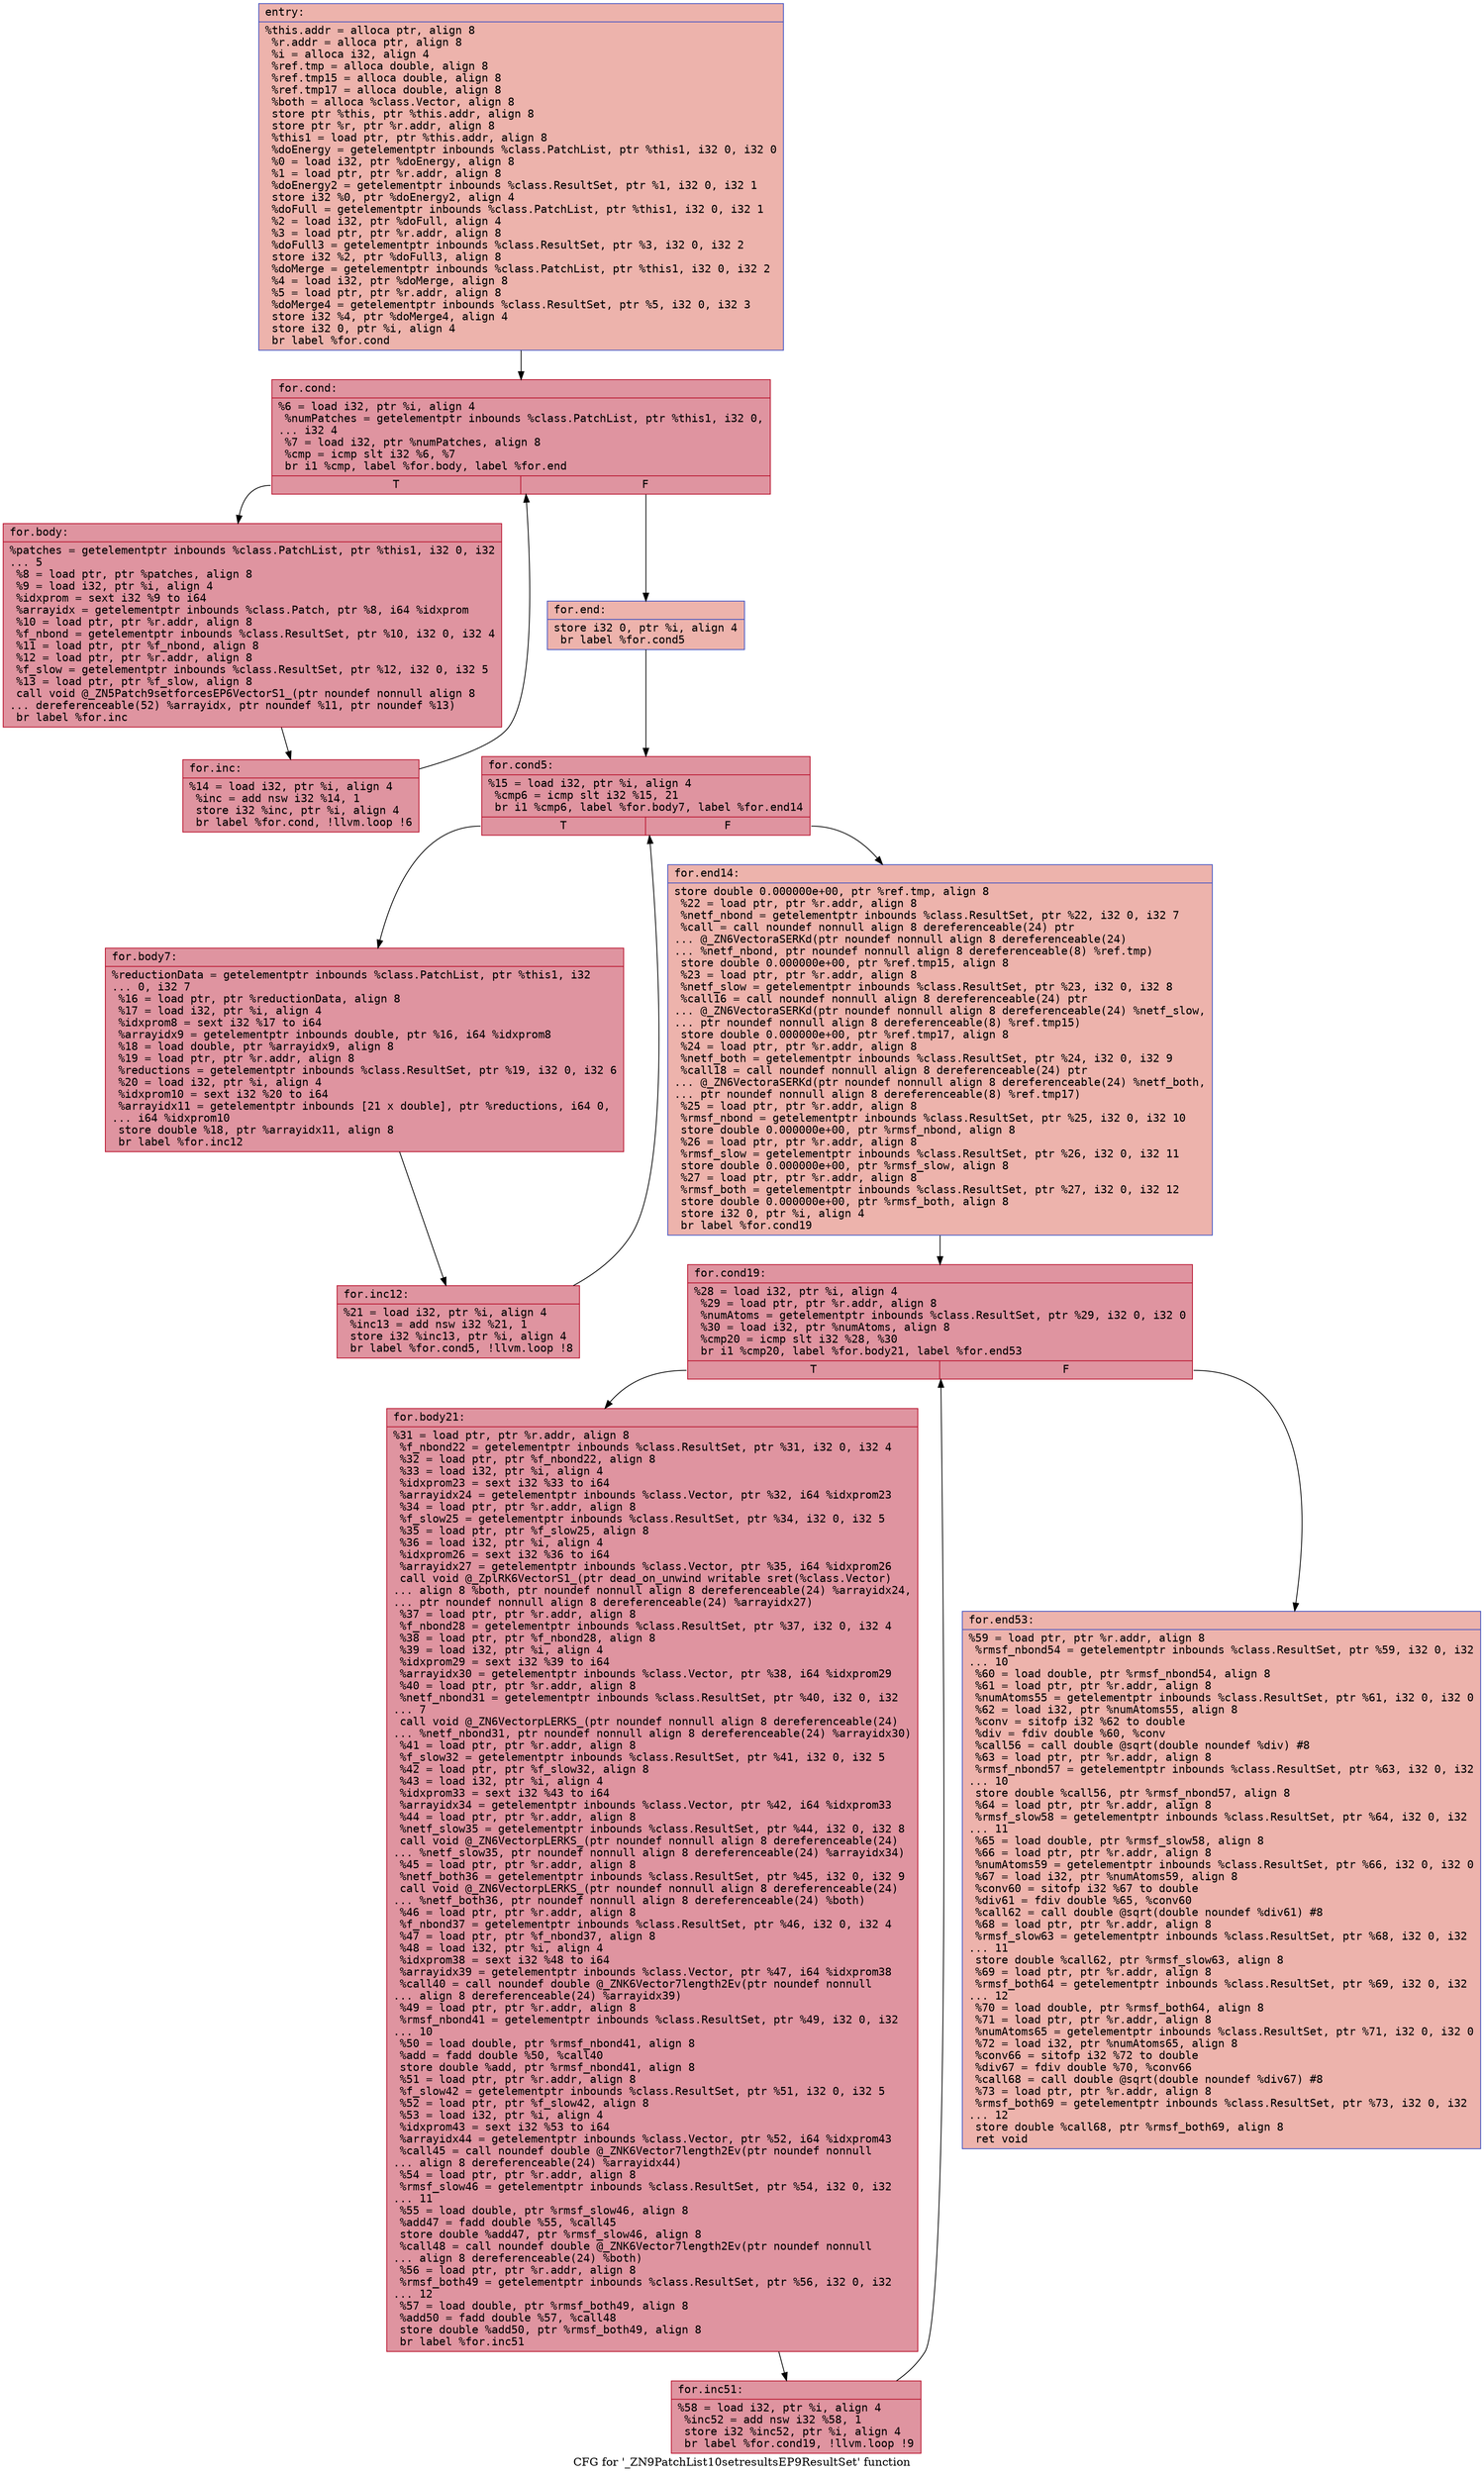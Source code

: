 digraph "CFG for '_ZN9PatchList10setresultsEP9ResultSet' function" {
	label="CFG for '_ZN9PatchList10setresultsEP9ResultSet' function";

	Node0x55cd7f05fcc0 [shape=record,color="#3d50c3ff", style=filled, fillcolor="#d6524470" fontname="Courier",label="{entry:\l|  %this.addr = alloca ptr, align 8\l  %r.addr = alloca ptr, align 8\l  %i = alloca i32, align 4\l  %ref.tmp = alloca double, align 8\l  %ref.tmp15 = alloca double, align 8\l  %ref.tmp17 = alloca double, align 8\l  %both = alloca %class.Vector, align 8\l  store ptr %this, ptr %this.addr, align 8\l  store ptr %r, ptr %r.addr, align 8\l  %this1 = load ptr, ptr %this.addr, align 8\l  %doEnergy = getelementptr inbounds %class.PatchList, ptr %this1, i32 0, i32 0\l  %0 = load i32, ptr %doEnergy, align 8\l  %1 = load ptr, ptr %r.addr, align 8\l  %doEnergy2 = getelementptr inbounds %class.ResultSet, ptr %1, i32 0, i32 1\l  store i32 %0, ptr %doEnergy2, align 4\l  %doFull = getelementptr inbounds %class.PatchList, ptr %this1, i32 0, i32 1\l  %2 = load i32, ptr %doFull, align 4\l  %3 = load ptr, ptr %r.addr, align 8\l  %doFull3 = getelementptr inbounds %class.ResultSet, ptr %3, i32 0, i32 2\l  store i32 %2, ptr %doFull3, align 8\l  %doMerge = getelementptr inbounds %class.PatchList, ptr %this1, i32 0, i32 2\l  %4 = load i32, ptr %doMerge, align 8\l  %5 = load ptr, ptr %r.addr, align 8\l  %doMerge4 = getelementptr inbounds %class.ResultSet, ptr %5, i32 0, i32 3\l  store i32 %4, ptr %doMerge4, align 4\l  store i32 0, ptr %i, align 4\l  br label %for.cond\l}"];
	Node0x55cd7f05fcc0 -> Node0x55cd7f0616a0[tooltip="entry -> for.cond\nProbability 100.00%" ];
	Node0x55cd7f0616a0 [shape=record,color="#b70d28ff", style=filled, fillcolor="#b70d2870" fontname="Courier",label="{for.cond:\l|  %6 = load i32, ptr %i, align 4\l  %numPatches = getelementptr inbounds %class.PatchList, ptr %this1, i32 0,\l... i32 4\l  %7 = load i32, ptr %numPatches, align 8\l  %cmp = icmp slt i32 %6, %7\l  br i1 %cmp, label %for.body, label %for.end\l|{<s0>T|<s1>F}}"];
	Node0x55cd7f0616a0:s0 -> Node0x55cd7f061a30[tooltip="for.cond -> for.body\nProbability 96.88%" ];
	Node0x55cd7f0616a0:s1 -> Node0x55cd7f061ab0[tooltip="for.cond -> for.end\nProbability 3.12%" ];
	Node0x55cd7f061a30 [shape=record,color="#b70d28ff", style=filled, fillcolor="#b70d2870" fontname="Courier",label="{for.body:\l|  %patches = getelementptr inbounds %class.PatchList, ptr %this1, i32 0, i32\l... 5\l  %8 = load ptr, ptr %patches, align 8\l  %9 = load i32, ptr %i, align 4\l  %idxprom = sext i32 %9 to i64\l  %arrayidx = getelementptr inbounds %class.Patch, ptr %8, i64 %idxprom\l  %10 = load ptr, ptr %r.addr, align 8\l  %f_nbond = getelementptr inbounds %class.ResultSet, ptr %10, i32 0, i32 4\l  %11 = load ptr, ptr %f_nbond, align 8\l  %12 = load ptr, ptr %r.addr, align 8\l  %f_slow = getelementptr inbounds %class.ResultSet, ptr %12, i32 0, i32 5\l  %13 = load ptr, ptr %f_slow, align 8\l  call void @_ZN5Patch9setforcesEP6VectorS1_(ptr noundef nonnull align 8\l... dereferenceable(52) %arrayidx, ptr noundef %11, ptr noundef %13)\l  br label %for.inc\l}"];
	Node0x55cd7f061a30 -> Node0x55cd7f062760[tooltip="for.body -> for.inc\nProbability 100.00%" ];
	Node0x55cd7f062760 [shape=record,color="#b70d28ff", style=filled, fillcolor="#b70d2870" fontname="Courier",label="{for.inc:\l|  %14 = load i32, ptr %i, align 4\l  %inc = add nsw i32 %14, 1\l  store i32 %inc, ptr %i, align 4\l  br label %for.cond, !llvm.loop !6\l}"];
	Node0x55cd7f062760 -> Node0x55cd7f0616a0[tooltip="for.inc -> for.cond\nProbability 100.00%" ];
	Node0x55cd7f061ab0 [shape=record,color="#3d50c3ff", style=filled, fillcolor="#d6524470" fontname="Courier",label="{for.end:\l|  store i32 0, ptr %i, align 4\l  br label %for.cond5\l}"];
	Node0x55cd7f061ab0 -> Node0x55cd7f062c30[tooltip="for.end -> for.cond5\nProbability 100.00%" ];
	Node0x55cd7f062c30 [shape=record,color="#b70d28ff", style=filled, fillcolor="#b70d2870" fontname="Courier",label="{for.cond5:\l|  %15 = load i32, ptr %i, align 4\l  %cmp6 = icmp slt i32 %15, 21\l  br i1 %cmp6, label %for.body7, label %for.end14\l|{<s0>T|<s1>F}}"];
	Node0x55cd7f062c30:s0 -> Node0x55cd7f062e50[tooltip="for.cond5 -> for.body7\nProbability 96.88%" ];
	Node0x55cd7f062c30:s1 -> Node0x55cd7f062ed0[tooltip="for.cond5 -> for.end14\nProbability 3.12%" ];
	Node0x55cd7f062e50 [shape=record,color="#b70d28ff", style=filled, fillcolor="#b70d2870" fontname="Courier",label="{for.body7:\l|  %reductionData = getelementptr inbounds %class.PatchList, ptr %this1, i32\l... 0, i32 7\l  %16 = load ptr, ptr %reductionData, align 8\l  %17 = load i32, ptr %i, align 4\l  %idxprom8 = sext i32 %17 to i64\l  %arrayidx9 = getelementptr inbounds double, ptr %16, i64 %idxprom8\l  %18 = load double, ptr %arrayidx9, align 8\l  %19 = load ptr, ptr %r.addr, align 8\l  %reductions = getelementptr inbounds %class.ResultSet, ptr %19, i32 0, i32 6\l  %20 = load i32, ptr %i, align 4\l  %idxprom10 = sext i32 %20 to i64\l  %arrayidx11 = getelementptr inbounds [21 x double], ptr %reductions, i64 0,\l... i64 %idxprom10\l  store double %18, ptr %arrayidx11, align 8\l  br label %for.inc12\l}"];
	Node0x55cd7f062e50 -> Node0x55cd7f063830[tooltip="for.body7 -> for.inc12\nProbability 100.00%" ];
	Node0x55cd7f063830 [shape=record,color="#b70d28ff", style=filled, fillcolor="#b70d2870" fontname="Courier",label="{for.inc12:\l|  %21 = load i32, ptr %i, align 4\l  %inc13 = add nsw i32 %21, 1\l  store i32 %inc13, ptr %i, align 4\l  br label %for.cond5, !llvm.loop !8\l}"];
	Node0x55cd7f063830 -> Node0x55cd7f062c30[tooltip="for.inc12 -> for.cond5\nProbability 100.00%" ];
	Node0x55cd7f062ed0 [shape=record,color="#3d50c3ff", style=filled, fillcolor="#d6524470" fontname="Courier",label="{for.end14:\l|  store double 0.000000e+00, ptr %ref.tmp, align 8\l  %22 = load ptr, ptr %r.addr, align 8\l  %netf_nbond = getelementptr inbounds %class.ResultSet, ptr %22, i32 0, i32 7\l  %call = call noundef nonnull align 8 dereferenceable(24) ptr\l... @_ZN6VectoraSERKd(ptr noundef nonnull align 8 dereferenceable(24)\l... %netf_nbond, ptr noundef nonnull align 8 dereferenceable(8) %ref.tmp)\l  store double 0.000000e+00, ptr %ref.tmp15, align 8\l  %23 = load ptr, ptr %r.addr, align 8\l  %netf_slow = getelementptr inbounds %class.ResultSet, ptr %23, i32 0, i32 8\l  %call16 = call noundef nonnull align 8 dereferenceable(24) ptr\l... @_ZN6VectoraSERKd(ptr noundef nonnull align 8 dereferenceable(24) %netf_slow,\l... ptr noundef nonnull align 8 dereferenceable(8) %ref.tmp15)\l  store double 0.000000e+00, ptr %ref.tmp17, align 8\l  %24 = load ptr, ptr %r.addr, align 8\l  %netf_both = getelementptr inbounds %class.ResultSet, ptr %24, i32 0, i32 9\l  %call18 = call noundef nonnull align 8 dereferenceable(24) ptr\l... @_ZN6VectoraSERKd(ptr noundef nonnull align 8 dereferenceable(24) %netf_both,\l... ptr noundef nonnull align 8 dereferenceable(8) %ref.tmp17)\l  %25 = load ptr, ptr %r.addr, align 8\l  %rmsf_nbond = getelementptr inbounds %class.ResultSet, ptr %25, i32 0, i32 10\l  store double 0.000000e+00, ptr %rmsf_nbond, align 8\l  %26 = load ptr, ptr %r.addr, align 8\l  %rmsf_slow = getelementptr inbounds %class.ResultSet, ptr %26, i32 0, i32 11\l  store double 0.000000e+00, ptr %rmsf_slow, align 8\l  %27 = load ptr, ptr %r.addr, align 8\l  %rmsf_both = getelementptr inbounds %class.ResultSet, ptr %27, i32 0, i32 12\l  store double 0.000000e+00, ptr %rmsf_both, align 8\l  store i32 0, ptr %i, align 4\l  br label %for.cond19\l}"];
	Node0x55cd7f062ed0 -> Node0x55cd7f065570[tooltip="for.end14 -> for.cond19\nProbability 100.00%" ];
	Node0x55cd7f065570 [shape=record,color="#b70d28ff", style=filled, fillcolor="#b70d2870" fontname="Courier",label="{for.cond19:\l|  %28 = load i32, ptr %i, align 4\l  %29 = load ptr, ptr %r.addr, align 8\l  %numAtoms = getelementptr inbounds %class.ResultSet, ptr %29, i32 0, i32 0\l  %30 = load i32, ptr %numAtoms, align 8\l  %cmp20 = icmp slt i32 %28, %30\l  br i1 %cmp20, label %for.body21, label %for.end53\l|{<s0>T|<s1>F}}"];
	Node0x55cd7f065570:s0 -> Node0x55cd7f0659c0[tooltip="for.cond19 -> for.body21\nProbability 96.88%" ];
	Node0x55cd7f065570:s1 -> Node0x55cd7f065a40[tooltip="for.cond19 -> for.end53\nProbability 3.12%" ];
	Node0x55cd7f0659c0 [shape=record,color="#b70d28ff", style=filled, fillcolor="#b70d2870" fontname="Courier",label="{for.body21:\l|  %31 = load ptr, ptr %r.addr, align 8\l  %f_nbond22 = getelementptr inbounds %class.ResultSet, ptr %31, i32 0, i32 4\l  %32 = load ptr, ptr %f_nbond22, align 8\l  %33 = load i32, ptr %i, align 4\l  %idxprom23 = sext i32 %33 to i64\l  %arrayidx24 = getelementptr inbounds %class.Vector, ptr %32, i64 %idxprom23\l  %34 = load ptr, ptr %r.addr, align 8\l  %f_slow25 = getelementptr inbounds %class.ResultSet, ptr %34, i32 0, i32 5\l  %35 = load ptr, ptr %f_slow25, align 8\l  %36 = load i32, ptr %i, align 4\l  %idxprom26 = sext i32 %36 to i64\l  %arrayidx27 = getelementptr inbounds %class.Vector, ptr %35, i64 %idxprom26\l  call void @_ZplRK6VectorS1_(ptr dead_on_unwind writable sret(%class.Vector)\l... align 8 %both, ptr noundef nonnull align 8 dereferenceable(24) %arrayidx24,\l... ptr noundef nonnull align 8 dereferenceable(24) %arrayidx27)\l  %37 = load ptr, ptr %r.addr, align 8\l  %f_nbond28 = getelementptr inbounds %class.ResultSet, ptr %37, i32 0, i32 4\l  %38 = load ptr, ptr %f_nbond28, align 8\l  %39 = load i32, ptr %i, align 4\l  %idxprom29 = sext i32 %39 to i64\l  %arrayidx30 = getelementptr inbounds %class.Vector, ptr %38, i64 %idxprom29\l  %40 = load ptr, ptr %r.addr, align 8\l  %netf_nbond31 = getelementptr inbounds %class.ResultSet, ptr %40, i32 0, i32\l... 7\l  call void @_ZN6VectorpLERKS_(ptr noundef nonnull align 8 dereferenceable(24)\l... %netf_nbond31, ptr noundef nonnull align 8 dereferenceable(24) %arrayidx30)\l  %41 = load ptr, ptr %r.addr, align 8\l  %f_slow32 = getelementptr inbounds %class.ResultSet, ptr %41, i32 0, i32 5\l  %42 = load ptr, ptr %f_slow32, align 8\l  %43 = load i32, ptr %i, align 4\l  %idxprom33 = sext i32 %43 to i64\l  %arrayidx34 = getelementptr inbounds %class.Vector, ptr %42, i64 %idxprom33\l  %44 = load ptr, ptr %r.addr, align 8\l  %netf_slow35 = getelementptr inbounds %class.ResultSet, ptr %44, i32 0, i32 8\l  call void @_ZN6VectorpLERKS_(ptr noundef nonnull align 8 dereferenceable(24)\l... %netf_slow35, ptr noundef nonnull align 8 dereferenceable(24) %arrayidx34)\l  %45 = load ptr, ptr %r.addr, align 8\l  %netf_both36 = getelementptr inbounds %class.ResultSet, ptr %45, i32 0, i32 9\l  call void @_ZN6VectorpLERKS_(ptr noundef nonnull align 8 dereferenceable(24)\l... %netf_both36, ptr noundef nonnull align 8 dereferenceable(24) %both)\l  %46 = load ptr, ptr %r.addr, align 8\l  %f_nbond37 = getelementptr inbounds %class.ResultSet, ptr %46, i32 0, i32 4\l  %47 = load ptr, ptr %f_nbond37, align 8\l  %48 = load i32, ptr %i, align 4\l  %idxprom38 = sext i32 %48 to i64\l  %arrayidx39 = getelementptr inbounds %class.Vector, ptr %47, i64 %idxprom38\l  %call40 = call noundef double @_ZNK6Vector7length2Ev(ptr noundef nonnull\l... align 8 dereferenceable(24) %arrayidx39)\l  %49 = load ptr, ptr %r.addr, align 8\l  %rmsf_nbond41 = getelementptr inbounds %class.ResultSet, ptr %49, i32 0, i32\l... 10\l  %50 = load double, ptr %rmsf_nbond41, align 8\l  %add = fadd double %50, %call40\l  store double %add, ptr %rmsf_nbond41, align 8\l  %51 = load ptr, ptr %r.addr, align 8\l  %f_slow42 = getelementptr inbounds %class.ResultSet, ptr %51, i32 0, i32 5\l  %52 = load ptr, ptr %f_slow42, align 8\l  %53 = load i32, ptr %i, align 4\l  %idxprom43 = sext i32 %53 to i64\l  %arrayidx44 = getelementptr inbounds %class.Vector, ptr %52, i64 %idxprom43\l  %call45 = call noundef double @_ZNK6Vector7length2Ev(ptr noundef nonnull\l... align 8 dereferenceable(24) %arrayidx44)\l  %54 = load ptr, ptr %r.addr, align 8\l  %rmsf_slow46 = getelementptr inbounds %class.ResultSet, ptr %54, i32 0, i32\l... 11\l  %55 = load double, ptr %rmsf_slow46, align 8\l  %add47 = fadd double %55, %call45\l  store double %add47, ptr %rmsf_slow46, align 8\l  %call48 = call noundef double @_ZNK6Vector7length2Ev(ptr noundef nonnull\l... align 8 dereferenceable(24) %both)\l  %56 = load ptr, ptr %r.addr, align 8\l  %rmsf_both49 = getelementptr inbounds %class.ResultSet, ptr %56, i32 0, i32\l... 12\l  %57 = load double, ptr %rmsf_both49, align 8\l  %add50 = fadd double %57, %call48\l  store double %add50, ptr %rmsf_both49, align 8\l  br label %for.inc51\l}"];
	Node0x55cd7f0659c0 -> Node0x55cd7f069310[tooltip="for.body21 -> for.inc51\nProbability 100.00%" ];
	Node0x55cd7f069310 [shape=record,color="#b70d28ff", style=filled, fillcolor="#b70d2870" fontname="Courier",label="{for.inc51:\l|  %58 = load i32, ptr %i, align 4\l  %inc52 = add nsw i32 %58, 1\l  store i32 %inc52, ptr %i, align 4\l  br label %for.cond19, !llvm.loop !9\l}"];
	Node0x55cd7f069310 -> Node0x55cd7f065570[tooltip="for.inc51 -> for.cond19\nProbability 100.00%" ];
	Node0x55cd7f065a40 [shape=record,color="#3d50c3ff", style=filled, fillcolor="#d6524470" fontname="Courier",label="{for.end53:\l|  %59 = load ptr, ptr %r.addr, align 8\l  %rmsf_nbond54 = getelementptr inbounds %class.ResultSet, ptr %59, i32 0, i32\l... 10\l  %60 = load double, ptr %rmsf_nbond54, align 8\l  %61 = load ptr, ptr %r.addr, align 8\l  %numAtoms55 = getelementptr inbounds %class.ResultSet, ptr %61, i32 0, i32 0\l  %62 = load i32, ptr %numAtoms55, align 8\l  %conv = sitofp i32 %62 to double\l  %div = fdiv double %60, %conv\l  %call56 = call double @sqrt(double noundef %div) #8\l  %63 = load ptr, ptr %r.addr, align 8\l  %rmsf_nbond57 = getelementptr inbounds %class.ResultSet, ptr %63, i32 0, i32\l... 10\l  store double %call56, ptr %rmsf_nbond57, align 8\l  %64 = load ptr, ptr %r.addr, align 8\l  %rmsf_slow58 = getelementptr inbounds %class.ResultSet, ptr %64, i32 0, i32\l... 11\l  %65 = load double, ptr %rmsf_slow58, align 8\l  %66 = load ptr, ptr %r.addr, align 8\l  %numAtoms59 = getelementptr inbounds %class.ResultSet, ptr %66, i32 0, i32 0\l  %67 = load i32, ptr %numAtoms59, align 8\l  %conv60 = sitofp i32 %67 to double\l  %div61 = fdiv double %65, %conv60\l  %call62 = call double @sqrt(double noundef %div61) #8\l  %68 = load ptr, ptr %r.addr, align 8\l  %rmsf_slow63 = getelementptr inbounds %class.ResultSet, ptr %68, i32 0, i32\l... 11\l  store double %call62, ptr %rmsf_slow63, align 8\l  %69 = load ptr, ptr %r.addr, align 8\l  %rmsf_both64 = getelementptr inbounds %class.ResultSet, ptr %69, i32 0, i32\l... 12\l  %70 = load double, ptr %rmsf_both64, align 8\l  %71 = load ptr, ptr %r.addr, align 8\l  %numAtoms65 = getelementptr inbounds %class.ResultSet, ptr %71, i32 0, i32 0\l  %72 = load i32, ptr %numAtoms65, align 8\l  %conv66 = sitofp i32 %72 to double\l  %div67 = fdiv double %70, %conv66\l  %call68 = call double @sqrt(double noundef %div67) #8\l  %73 = load ptr, ptr %r.addr, align 8\l  %rmsf_both69 = getelementptr inbounds %class.ResultSet, ptr %73, i32 0, i32\l... 12\l  store double %call68, ptr %rmsf_both69, align 8\l  ret void\l}"];
}
